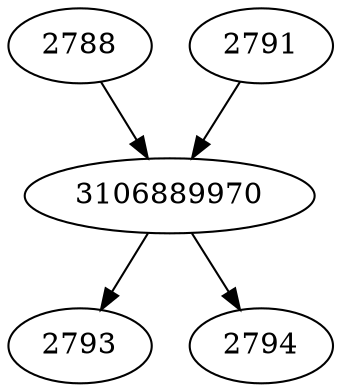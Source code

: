 strict digraph  {
2788;
2791;
2793;
2794;
3106889970;
2788 -> 3106889970;
2791 -> 3106889970;
3106889970 -> 2793;
3106889970 -> 2794;
}
